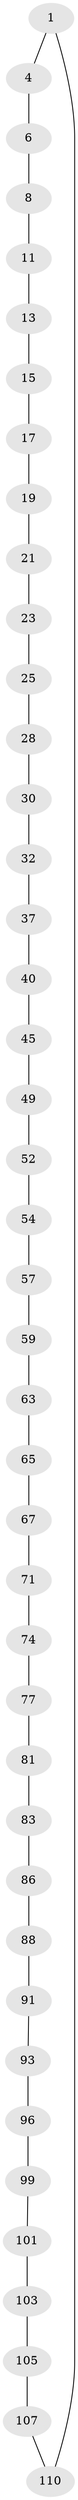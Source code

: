 // original degree distribution, {2: 1.0}
// Generated by graph-tools (version 1.1) at 2025/20/03/04/25 18:20:17]
// undirected, 42 vertices, 42 edges
graph export_dot {
graph [start="1"]
  node [color=gray90,style=filled];
  1 [super="+112+2"];
  4 [super="+5"];
  6 [super="+7"];
  8 [super="+9"];
  11 [super="+12"];
  13 [super="+14"];
  15 [super="+16"];
  17 [super="+18"];
  19 [super="+20"];
  21 [super="+22"];
  23 [super="+24"];
  25 [super="+26"];
  28 [super="+29"];
  30 [super="+31"];
  32 [super="+33"];
  37 [super="+38"];
  40 [super="+41"];
  45 [super="+46"];
  49 [super="+50"];
  52 [super="+53"];
  54 [super="+55"];
  57 [super="+58"];
  59 [super="+60"];
  63 [super="+64"];
  65 [super="+66"];
  67 [super="+68"];
  71 [super="+72"];
  74 [super="+75"];
  77 [super="+78"];
  81 [super="+82"];
  83 [super="+84"];
  86 [super="+87"];
  88 [super="+89"];
  91 [super="+92"];
  93 [super="+94"];
  96 [super="+97"];
  99 [super="+100"];
  101 [super="+102"];
  103 [super="+104"];
  105 [super="+106"];
  107 [super="+108"];
  110 [super="+111"];
  1 -- 4;
  1 -- 110;
  4 -- 6;
  6 -- 8;
  8 -- 11;
  11 -- 13;
  13 -- 15;
  15 -- 17;
  17 -- 19;
  19 -- 21;
  21 -- 23;
  23 -- 25;
  25 -- 28;
  28 -- 30;
  30 -- 32;
  32 -- 37;
  37 -- 40;
  40 -- 45;
  45 -- 49;
  49 -- 52;
  52 -- 54;
  54 -- 57;
  57 -- 59;
  59 -- 63;
  63 -- 65;
  65 -- 67;
  67 -- 71;
  71 -- 74;
  74 -- 77;
  77 -- 81;
  81 -- 83;
  83 -- 86;
  86 -- 88;
  88 -- 91;
  91 -- 93;
  93 -- 96;
  96 -- 99;
  99 -- 101;
  101 -- 103;
  103 -- 105;
  105 -- 107;
  107 -- 110;
}
